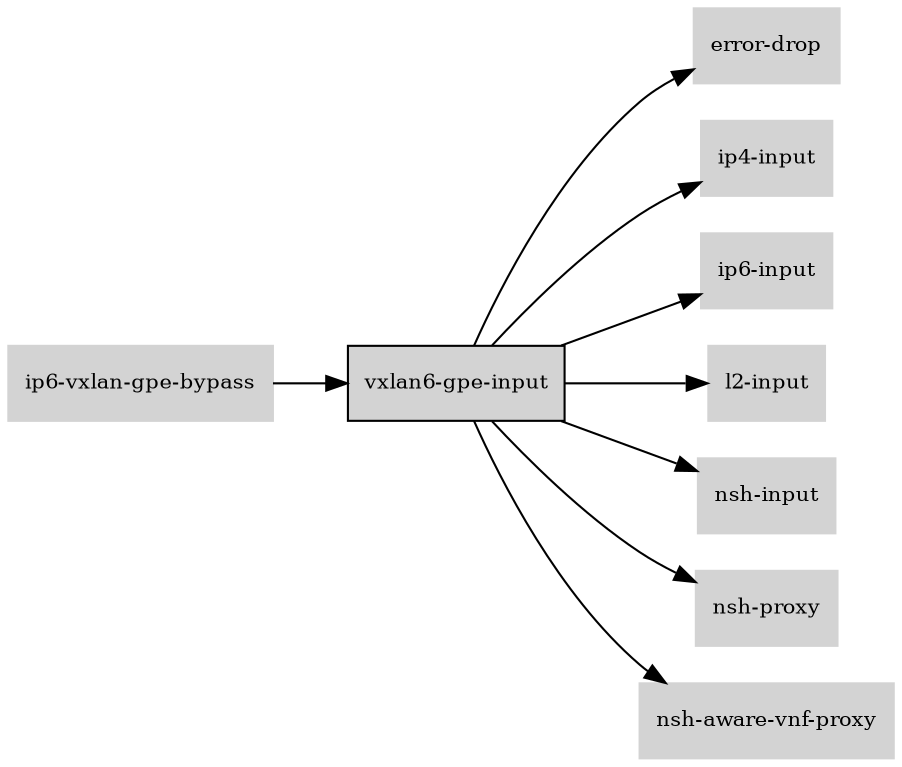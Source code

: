 digraph "vxlan6_gpe_input_subgraph" {
  rankdir=LR;
  node [shape=box, style=filled, fontsize=10, color=lightgray, fontcolor=black, fillcolor=lightgray];
  "vxlan6-gpe-input" [color=black, fontcolor=black, fillcolor=lightgray];
  edge [fontsize=8];
  "ip6-vxlan-gpe-bypass" -> "vxlan6-gpe-input";
  "vxlan6-gpe-input" -> "error-drop";
  "vxlan6-gpe-input" -> "ip4-input";
  "vxlan6-gpe-input" -> "ip6-input";
  "vxlan6-gpe-input" -> "l2-input";
  "vxlan6-gpe-input" -> "nsh-input";
  "vxlan6-gpe-input" -> "nsh-proxy";
  "vxlan6-gpe-input" -> "nsh-aware-vnf-proxy";
}
